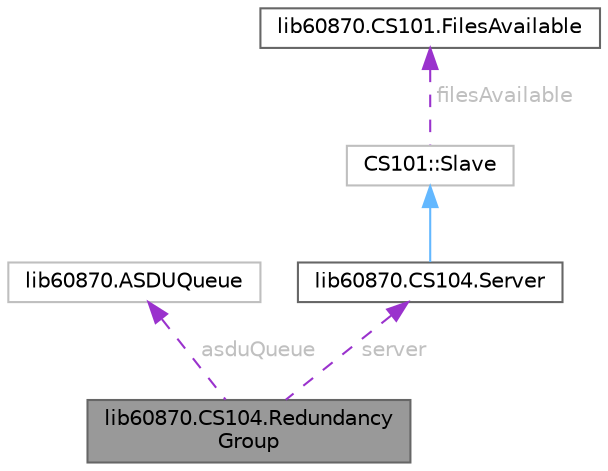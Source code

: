 digraph "lib60870.CS104.RedundancyGroup"
{
 // LATEX_PDF_SIZE
  bgcolor="transparent";
  edge [fontname=Helvetica,fontsize=10,labelfontname=Helvetica,labelfontsize=10];
  node [fontname=Helvetica,fontsize=10,shape=box,height=0.2,width=0.4];
  Node1 [id="Node000001",label="lib60870.CS104.Redundancy\lGroup",height=0.2,width=0.4,color="gray40", fillcolor="grey60", style="filled", fontcolor="black",tooltip="Representation of a redundancy group. A redundancy group is a group of connections that share a uniqu..."];
  Node2 -> Node1 [id="edge1_Node000001_Node000002",dir="back",color="darkorchid3",style="dashed",tooltip=" ",label=" asduQueue",fontcolor="grey" ];
  Node2 [id="Node000002",label="lib60870.ASDUQueue",height=0.2,width=0.4,color="grey75", fillcolor="white", style="filled",URL="$classlib60870_1_1_a_s_d_u_queue.html",tooltip=" "];
  Node3 -> Node1 [id="edge2_Node000001_Node000003",dir="back",color="darkorchid3",style="dashed",tooltip=" ",label=" server",fontcolor="grey" ];
  Node3 [id="Node000003",label="lib60870.CS104.Server",height=0.2,width=0.4,color="gray40", fillcolor="white", style="filled",URL="$classlib60870_1_1_c_s104_1_1_server.html",tooltip="This class represents a single IEC 60870-5 server (slave or controlled station). It is also the main ..."];
  Node4 -> Node3 [id="edge3_Node000003_Node000004",dir="back",color="steelblue1",style="solid",tooltip=" "];
  Node4 [id="Node000004",label="CS101::Slave",height=0.2,width=0.4,color="grey75", fillcolor="white", style="filled",URL="$classlib60870_1_1_c_s101_1_1_slave.html",tooltip=" "];
  Node5 -> Node4 [id="edge4_Node000004_Node000005",dir="back",color="darkorchid3",style="dashed",tooltip=" ",label=" filesAvailable",fontcolor="grey" ];
  Node5 [id="Node000005",label="lib60870.CS101.FilesAvailable",height=0.2,width=0.4,color="gray40", fillcolor="white", style="filled",URL="$classlib60870_1_1_c_s101_1_1_files_available.html",tooltip="Represents the available files in a file client or file server."];
}

